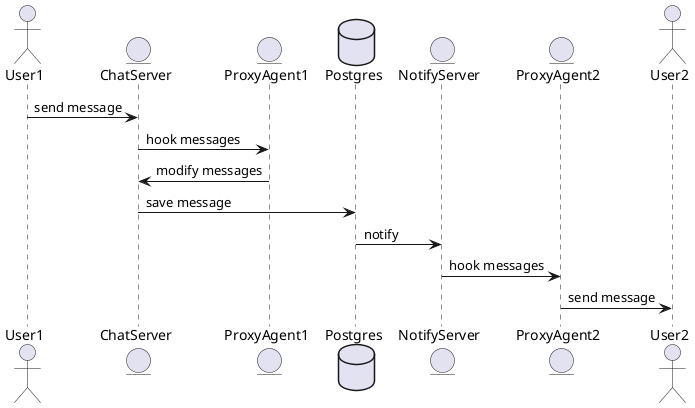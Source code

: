 @startuml interactive

actor User1

entity ChatServer
entity ProxyAgent1
database Postgres
entity NotifyServer
entity ProxyAgent2

actor User2

User1 -> ChatServer : send message
ChatServer -> ProxyAgent1 : hook messages
ProxyAgent1 -> ChatServer : modify messages
ChatServer -> Postgres : save message
Postgres -> NotifyServer : notify
NotifyServer -> ProxyAgent2 : hook messages
ProxyAgent2 -> User2 : send message

@enduml
